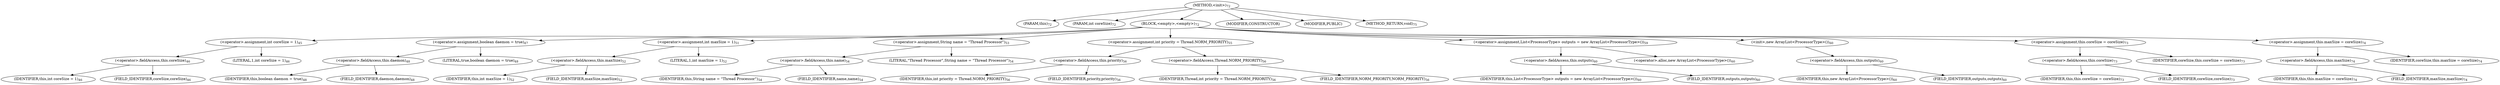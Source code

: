digraph "&lt;init&gt;" {  
"169" [label = <(METHOD,&lt;init&gt;)<SUB>72</SUB>> ]
"4" [label = <(PARAM,this)<SUB>72</SUB>> ]
"170" [label = <(PARAM,int coreSize)<SUB>72</SUB>> ]
"171" [label = <(BLOCK,&lt;empty&gt;,&lt;empty&gt;)<SUB>72</SUB>> ]
"172" [label = <(&lt;operator&gt;.assignment,int coreSize = 1)<SUB>45</SUB>> ]
"173" [label = <(&lt;operator&gt;.fieldAccess,this.coreSize)<SUB>46</SUB>> ]
"174" [label = <(IDENTIFIER,this,int coreSize = 1)<SUB>46</SUB>> ]
"175" [label = <(FIELD_IDENTIFIER,coreSize,coreSize)<SUB>46</SUB>> ]
"176" [label = <(LITERAL,1,int coreSize = 1)<SUB>46</SUB>> ]
"177" [label = <(&lt;operator&gt;.assignment,boolean daemon = true)<SUB>47</SUB>> ]
"178" [label = <(&lt;operator&gt;.fieldAccess,this.daemon)<SUB>48</SUB>> ]
"179" [label = <(IDENTIFIER,this,boolean daemon = true)<SUB>48</SUB>> ]
"180" [label = <(FIELD_IDENTIFIER,daemon,daemon)<SUB>48</SUB>> ]
"181" [label = <(LITERAL,true,boolean daemon = true)<SUB>48</SUB>> ]
"182" [label = <(&lt;operator&gt;.assignment,int maxSize = 1)<SUB>51</SUB>> ]
"183" [label = <(&lt;operator&gt;.fieldAccess,this.maxSize)<SUB>52</SUB>> ]
"184" [label = <(IDENTIFIER,this,int maxSize = 1)<SUB>52</SUB>> ]
"185" [label = <(FIELD_IDENTIFIER,maxSize,maxSize)<SUB>52</SUB>> ]
"186" [label = <(LITERAL,1,int maxSize = 1)<SUB>52</SUB>> ]
"187" [label = <(&lt;operator&gt;.assignment,String name = &quot;Thread Processor&quot;)<SUB>53</SUB>> ]
"188" [label = <(&lt;operator&gt;.fieldAccess,this.name)<SUB>54</SUB>> ]
"189" [label = <(IDENTIFIER,this,String name = &quot;Thread Processor&quot;)<SUB>54</SUB>> ]
"190" [label = <(FIELD_IDENTIFIER,name,name)<SUB>54</SUB>> ]
"191" [label = <(LITERAL,&quot;Thread Processor&quot;,String name = &quot;Thread Processor&quot;)<SUB>54</SUB>> ]
"192" [label = <(&lt;operator&gt;.assignment,int priority = Thread.NORM_PRIORITY)<SUB>55</SUB>> ]
"193" [label = <(&lt;operator&gt;.fieldAccess,this.priority)<SUB>56</SUB>> ]
"194" [label = <(IDENTIFIER,this,int priority = Thread.NORM_PRIORITY)<SUB>56</SUB>> ]
"195" [label = <(FIELD_IDENTIFIER,priority,priority)<SUB>56</SUB>> ]
"196" [label = <(&lt;operator&gt;.fieldAccess,Thread.NORM_PRIORITY)<SUB>56</SUB>> ]
"197" [label = <(IDENTIFIER,Thread,int priority = Thread.NORM_PRIORITY)<SUB>56</SUB>> ]
"198" [label = <(FIELD_IDENTIFIER,NORM_PRIORITY,NORM_PRIORITY)<SUB>56</SUB>> ]
"199" [label = <(&lt;operator&gt;.assignment,List&lt;ProcessorType&gt; outputs = new ArrayList&lt;ProcessorType&gt;())<SUB>59</SUB>> ]
"200" [label = <(&lt;operator&gt;.fieldAccess,this.outputs)<SUB>60</SUB>> ]
"201" [label = <(IDENTIFIER,this,List&lt;ProcessorType&gt; outputs = new ArrayList&lt;ProcessorType&gt;())<SUB>60</SUB>> ]
"202" [label = <(FIELD_IDENTIFIER,outputs,outputs)<SUB>60</SUB>> ]
"203" [label = <(&lt;operator&gt;.alloc,new ArrayList&lt;ProcessorType&gt;())<SUB>60</SUB>> ]
"204" [label = <(&lt;init&gt;,new ArrayList&lt;ProcessorType&gt;())<SUB>60</SUB>> ]
"205" [label = <(&lt;operator&gt;.fieldAccess,this.outputs)<SUB>60</SUB>> ]
"206" [label = <(IDENTIFIER,this,new ArrayList&lt;ProcessorType&gt;())<SUB>60</SUB>> ]
"207" [label = <(FIELD_IDENTIFIER,outputs,outputs)<SUB>60</SUB>> ]
"208" [label = <(&lt;operator&gt;.assignment,this.coreSize = coreSize)<SUB>73</SUB>> ]
"209" [label = <(&lt;operator&gt;.fieldAccess,this.coreSize)<SUB>73</SUB>> ]
"3" [label = <(IDENTIFIER,this,this.coreSize = coreSize)<SUB>73</SUB>> ]
"210" [label = <(FIELD_IDENTIFIER,coreSize,coreSize)<SUB>73</SUB>> ]
"211" [label = <(IDENTIFIER,coreSize,this.coreSize = coreSize)<SUB>73</SUB>> ]
"212" [label = <(&lt;operator&gt;.assignment,this.maxSize = coreSize)<SUB>74</SUB>> ]
"213" [label = <(&lt;operator&gt;.fieldAccess,this.maxSize)<SUB>74</SUB>> ]
"5" [label = <(IDENTIFIER,this,this.maxSize = coreSize)<SUB>74</SUB>> ]
"214" [label = <(FIELD_IDENTIFIER,maxSize,maxSize)<SUB>74</SUB>> ]
"215" [label = <(IDENTIFIER,coreSize,this.maxSize = coreSize)<SUB>74</SUB>> ]
"216" [label = <(MODIFIER,CONSTRUCTOR)> ]
"217" [label = <(MODIFIER,PUBLIC)> ]
"218" [label = <(METHOD_RETURN,void)<SUB>75</SUB>> ]
  "169" -> "4" 
  "169" -> "170" 
  "169" -> "171" 
  "169" -> "216" 
  "169" -> "217" 
  "169" -> "218" 
  "171" -> "172" 
  "171" -> "177" 
  "171" -> "182" 
  "171" -> "187" 
  "171" -> "192" 
  "171" -> "199" 
  "171" -> "204" 
  "171" -> "208" 
  "171" -> "212" 
  "172" -> "173" 
  "172" -> "176" 
  "173" -> "174" 
  "173" -> "175" 
  "177" -> "178" 
  "177" -> "181" 
  "178" -> "179" 
  "178" -> "180" 
  "182" -> "183" 
  "182" -> "186" 
  "183" -> "184" 
  "183" -> "185" 
  "187" -> "188" 
  "187" -> "191" 
  "188" -> "189" 
  "188" -> "190" 
  "192" -> "193" 
  "192" -> "196" 
  "193" -> "194" 
  "193" -> "195" 
  "196" -> "197" 
  "196" -> "198" 
  "199" -> "200" 
  "199" -> "203" 
  "200" -> "201" 
  "200" -> "202" 
  "204" -> "205" 
  "205" -> "206" 
  "205" -> "207" 
  "208" -> "209" 
  "208" -> "211" 
  "209" -> "3" 
  "209" -> "210" 
  "212" -> "213" 
  "212" -> "215" 
  "213" -> "5" 
  "213" -> "214" 
}
